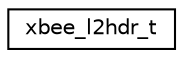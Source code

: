 digraph "Graphical Class Hierarchy"
{
 // LATEX_PDF_SIZE
  edge [fontname="Helvetica",fontsize="10",labelfontname="Helvetica",labelfontsize="10"];
  node [fontname="Helvetica",fontsize="10",shape=record];
  rankdir="LR";
  Node0 [label="xbee_l2hdr_t",height=0.2,width=0.4,color="black", fillcolor="white", style="filled",URL="$structxbee__l2hdr__t.html",tooltip="Data structure for extraction L2 information of received packets."];
}
